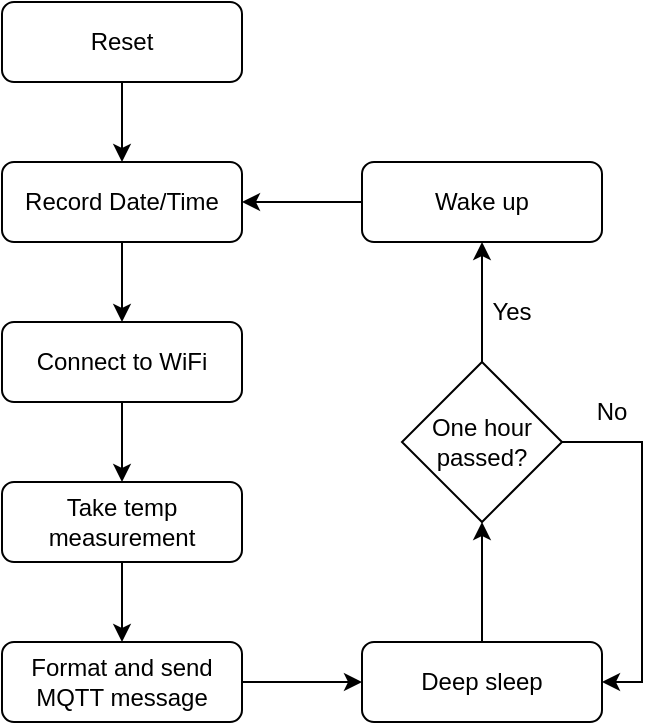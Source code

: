 <mxfile version="17.4.6" type="github">
  <diagram id="C5RBs43oDa-KdzZeNtuy" name="Page-1">
    <mxGraphModel dx="901" dy="517" grid="1" gridSize="10" guides="1" tooltips="1" connect="1" arrows="1" fold="1" page="1" pageScale="1" pageWidth="827" pageHeight="1169" math="0" shadow="0">
      <root>
        <mxCell id="WIyWlLk6GJQsqaUBKTNV-0" />
        <mxCell id="WIyWlLk6GJQsqaUBKTNV-1" parent="WIyWlLk6GJQsqaUBKTNV-0" />
        <mxCell id="73MtktfCnoAecuYUfuma-3" style="edgeStyle=orthogonalEdgeStyle;rounded=0;orthogonalLoop=1;jettySize=auto;html=1;entryX=0.5;entryY=0;entryDx=0;entryDy=0;" edge="1" parent="WIyWlLk6GJQsqaUBKTNV-1" source="WIyWlLk6GJQsqaUBKTNV-3" target="73MtktfCnoAecuYUfuma-0">
          <mxGeometry relative="1" as="geometry" />
        </mxCell>
        <mxCell id="WIyWlLk6GJQsqaUBKTNV-3" value="Reset" style="rounded=1;whiteSpace=wrap;html=1;fontSize=12;glass=0;strokeWidth=1;shadow=0;" parent="WIyWlLk6GJQsqaUBKTNV-1" vertex="1">
          <mxGeometry x="280" y="100" width="120" height="40" as="geometry" />
        </mxCell>
        <mxCell id="73MtktfCnoAecuYUfuma-2" style="edgeStyle=orthogonalEdgeStyle;rounded=0;orthogonalLoop=1;jettySize=auto;html=1;" edge="1" parent="WIyWlLk6GJQsqaUBKTNV-1" source="73MtktfCnoAecuYUfuma-0" target="73MtktfCnoAecuYUfuma-1">
          <mxGeometry relative="1" as="geometry" />
        </mxCell>
        <mxCell id="73MtktfCnoAecuYUfuma-0" value="Record Date/Time" style="rounded=1;whiteSpace=wrap;html=1;fontSize=12;glass=0;strokeWidth=1;shadow=0;" vertex="1" parent="WIyWlLk6GJQsqaUBKTNV-1">
          <mxGeometry x="280" y="180" width="120" height="40" as="geometry" />
        </mxCell>
        <mxCell id="73MtktfCnoAecuYUfuma-5" style="edgeStyle=orthogonalEdgeStyle;rounded=0;orthogonalLoop=1;jettySize=auto;html=1;entryX=0.5;entryY=0;entryDx=0;entryDy=0;" edge="1" parent="WIyWlLk6GJQsqaUBKTNV-1" source="73MtktfCnoAecuYUfuma-1" target="73MtktfCnoAecuYUfuma-4">
          <mxGeometry relative="1" as="geometry" />
        </mxCell>
        <mxCell id="73MtktfCnoAecuYUfuma-1" value="Connect to WiFi" style="rounded=1;whiteSpace=wrap;html=1;fontSize=12;glass=0;strokeWidth=1;shadow=0;" vertex="1" parent="WIyWlLk6GJQsqaUBKTNV-1">
          <mxGeometry x="280" y="260" width="120" height="40" as="geometry" />
        </mxCell>
        <mxCell id="73MtktfCnoAecuYUfuma-7" style="edgeStyle=orthogonalEdgeStyle;rounded=0;orthogonalLoop=1;jettySize=auto;html=1;" edge="1" parent="WIyWlLk6GJQsqaUBKTNV-1" source="73MtktfCnoAecuYUfuma-4" target="73MtktfCnoAecuYUfuma-6">
          <mxGeometry relative="1" as="geometry" />
        </mxCell>
        <mxCell id="73MtktfCnoAecuYUfuma-4" value="Take temp measurement" style="rounded=1;whiteSpace=wrap;html=1;fontSize=12;glass=0;strokeWidth=1;shadow=0;" vertex="1" parent="WIyWlLk6GJQsqaUBKTNV-1">
          <mxGeometry x="280" y="340" width="120" height="40" as="geometry" />
        </mxCell>
        <mxCell id="73MtktfCnoAecuYUfuma-9" style="edgeStyle=orthogonalEdgeStyle;rounded=0;orthogonalLoop=1;jettySize=auto;html=1;entryX=0;entryY=0.5;entryDx=0;entryDy=0;" edge="1" parent="WIyWlLk6GJQsqaUBKTNV-1" source="73MtktfCnoAecuYUfuma-6" target="73MtktfCnoAecuYUfuma-8">
          <mxGeometry relative="1" as="geometry" />
        </mxCell>
        <mxCell id="73MtktfCnoAecuYUfuma-6" value="Format and send MQTT message" style="rounded=1;whiteSpace=wrap;html=1;fontSize=12;glass=0;strokeWidth=1;shadow=0;" vertex="1" parent="WIyWlLk6GJQsqaUBKTNV-1">
          <mxGeometry x="280" y="420" width="120" height="40" as="geometry" />
        </mxCell>
        <mxCell id="73MtktfCnoAecuYUfuma-12" style="edgeStyle=orthogonalEdgeStyle;rounded=0;orthogonalLoop=1;jettySize=auto;html=1;" edge="1" parent="WIyWlLk6GJQsqaUBKTNV-1" source="73MtktfCnoAecuYUfuma-8" target="73MtktfCnoAecuYUfuma-11">
          <mxGeometry relative="1" as="geometry" />
        </mxCell>
        <mxCell id="73MtktfCnoAecuYUfuma-8" value="Deep sleep" style="rounded=1;whiteSpace=wrap;html=1;fontSize=12;glass=0;strokeWidth=1;shadow=0;" vertex="1" parent="WIyWlLk6GJQsqaUBKTNV-1">
          <mxGeometry x="460" y="420" width="120" height="40" as="geometry" />
        </mxCell>
        <mxCell id="73MtktfCnoAecuYUfuma-13" style="edgeStyle=orthogonalEdgeStyle;rounded=0;orthogonalLoop=1;jettySize=auto;html=1;entryX=1;entryY=0.5;entryDx=0;entryDy=0;" edge="1" parent="WIyWlLk6GJQsqaUBKTNV-1" source="73MtktfCnoAecuYUfuma-11" target="73MtktfCnoAecuYUfuma-8">
          <mxGeometry relative="1" as="geometry">
            <Array as="points">
              <mxPoint x="600" y="320" />
              <mxPoint x="600" y="440" />
            </Array>
          </mxGeometry>
        </mxCell>
        <mxCell id="73MtktfCnoAecuYUfuma-20" style="edgeStyle=orthogonalEdgeStyle;rounded=0;orthogonalLoop=1;jettySize=auto;html=1;entryX=0.5;entryY=1;entryDx=0;entryDy=0;" edge="1" parent="WIyWlLk6GJQsqaUBKTNV-1" source="73MtktfCnoAecuYUfuma-11" target="73MtktfCnoAecuYUfuma-19">
          <mxGeometry relative="1" as="geometry" />
        </mxCell>
        <mxCell id="73MtktfCnoAecuYUfuma-11" value="One hour passed?" style="rhombus;whiteSpace=wrap;html=1;" vertex="1" parent="WIyWlLk6GJQsqaUBKTNV-1">
          <mxGeometry x="480" y="280" width="80" height="80" as="geometry" />
        </mxCell>
        <mxCell id="73MtktfCnoAecuYUfuma-14" value="No" style="text;html=1;strokeColor=none;fillColor=none;align=center;verticalAlign=middle;whiteSpace=wrap;rounded=0;" vertex="1" parent="WIyWlLk6GJQsqaUBKTNV-1">
          <mxGeometry x="570" y="290" width="30" height="30" as="geometry" />
        </mxCell>
        <mxCell id="73MtktfCnoAecuYUfuma-18" value="Yes" style="text;html=1;strokeColor=none;fillColor=none;align=center;verticalAlign=middle;whiteSpace=wrap;rounded=0;" vertex="1" parent="WIyWlLk6GJQsqaUBKTNV-1">
          <mxGeometry x="520" y="240" width="30" height="30" as="geometry" />
        </mxCell>
        <mxCell id="73MtktfCnoAecuYUfuma-21" style="edgeStyle=orthogonalEdgeStyle;rounded=0;orthogonalLoop=1;jettySize=auto;html=1;entryX=1;entryY=0.5;entryDx=0;entryDy=0;" edge="1" parent="WIyWlLk6GJQsqaUBKTNV-1" source="73MtktfCnoAecuYUfuma-19" target="73MtktfCnoAecuYUfuma-0">
          <mxGeometry relative="1" as="geometry" />
        </mxCell>
        <mxCell id="73MtktfCnoAecuYUfuma-19" value="Wake up" style="rounded=1;whiteSpace=wrap;html=1;fontSize=12;glass=0;strokeWidth=1;shadow=0;" vertex="1" parent="WIyWlLk6GJQsqaUBKTNV-1">
          <mxGeometry x="460" y="180" width="120" height="40" as="geometry" />
        </mxCell>
      </root>
    </mxGraphModel>
  </diagram>
</mxfile>
